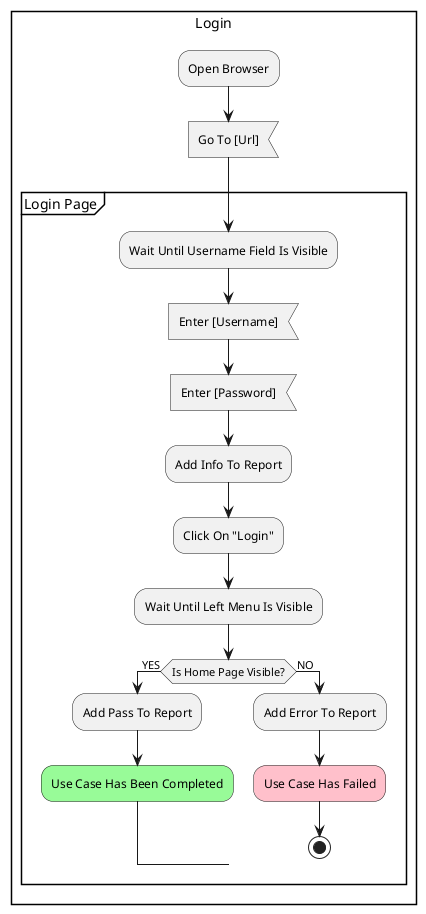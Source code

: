 @startuml LOGIN_E2E
rectangle "Login" {
    :Open Browser;
    :Go To [Url]; <<input>>
    partition "Login Page" {
        :Wait Until Username Field Is Visible;
        :Enter [Username]; <<input>>
        :Enter [Password]; <<input>>
        :Add Info To Report;
        :Click On "Login";
        :Wait Until Left Menu Is Visible;
        if (Is Home Page Visible?) then (YES)
            :Add Pass To Report;
            #palegreen:Use Case Has Been Completed;
        else (NO)
            :Add Error To Report;
            #pink:Use Case Has Failed;
            stop
        endif
    }
}
@enduml 